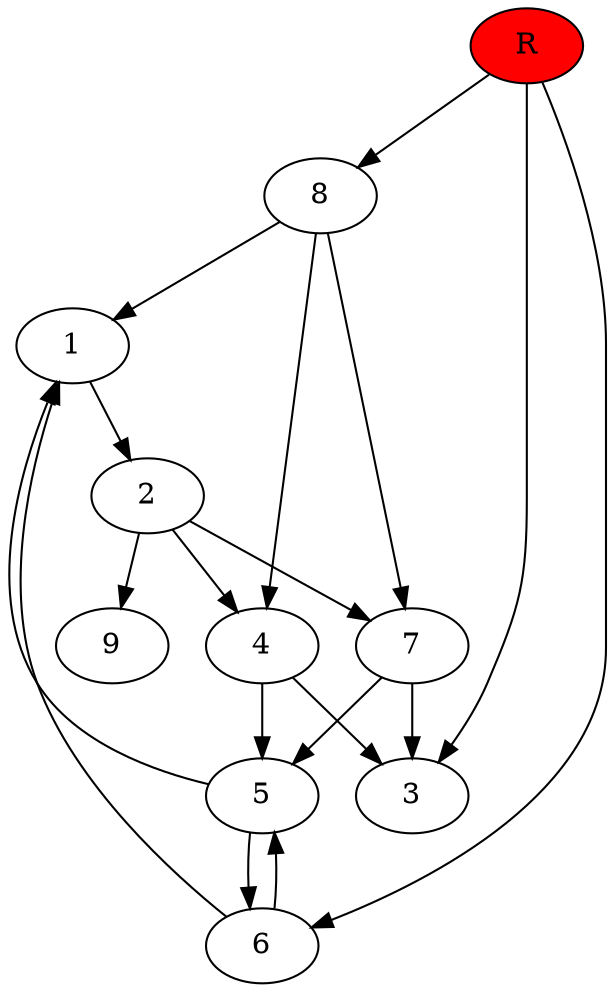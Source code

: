 digraph prb67046 {
	1
	2
	3
	4
	5
	6
	7
	8
	R [fillcolor="#ff0000" style=filled]
	1 -> 2
	2 -> 4
	2 -> 7
	2 -> 9
	4 -> 3
	4 -> 5
	5 -> 1
	5 -> 6
	6 -> 1
	6 -> 5
	7 -> 3
	7 -> 5
	8 -> 1
	8 -> 4
	8 -> 7
	R -> 3
	R -> 6
	R -> 8
}

